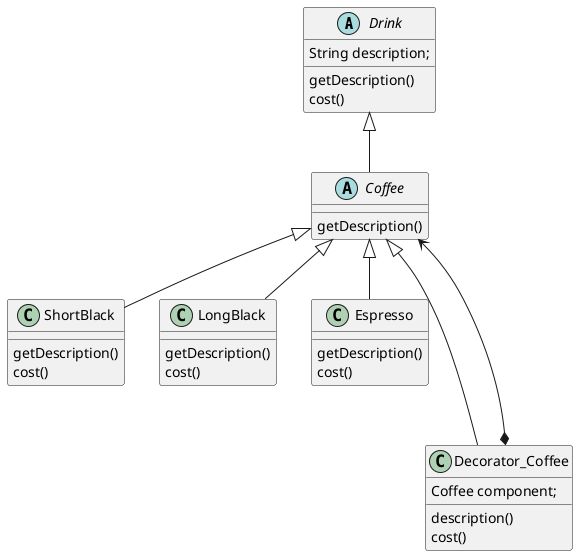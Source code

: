 @startuml
'https://plantuml.com/class-diagram

abstract class Drink{
    String description;
    getDescription()
    cost()
}
abstract class Coffee extends Drink{
    getDescription()
}
class ShortBlack extends Coffee{
    getDescription()
    cost()
}
class LongBlack extends Coffee{
    getDescription()
    cost()
}
class Espresso extends Coffee{
    getDescription()
    cost()
}

class Decorator_Coffee extends Coffee{
    Coffee component;
    description()
    cost()
}

Decorator_Coffee *--->Coffee

@enduml